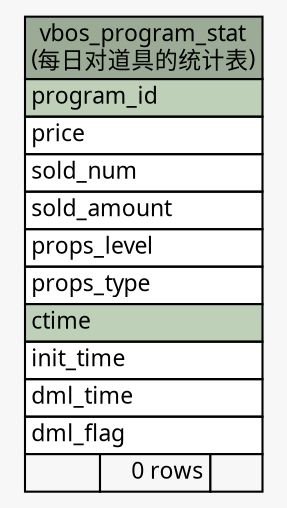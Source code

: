 // dot 2.26.0 on Linux 2.6.32-504.3.3.el6.x86_64
// SchemaSpy rev Unknown
digraph "vbos_program_stat" {
  graph [
    rankdir="RL"
    bgcolor="#f7f7f7"
    nodesep="0.18"
    ranksep="0.46"
    fontname="Microsoft YaHei"
    fontsize="11"
  ];
  node [
    fontname="Microsoft YaHei"
    fontsize="11"
    shape="plaintext"
  ];
  edge [
    arrowsize="0.8"
  ];
  "vbos_program_stat" [
    label=<
    <TABLE BORDER="0" CELLBORDER="1" CELLSPACING="0" BGCOLOR="#ffffff">
      <TR><TD COLSPAN="3" BGCOLOR="#9bab96" ALIGN="CENTER">vbos_program_stat<br/>(每日对道具的统计表)</TD></TR>
      <TR><TD PORT="program_id" COLSPAN="3" BGCOLOR="#bed1b8" ALIGN="LEFT">program_id</TD></TR>
      <TR><TD PORT="price" COLSPAN="3" ALIGN="LEFT">price</TD></TR>
      <TR><TD PORT="sold_num" COLSPAN="3" ALIGN="LEFT">sold_num</TD></TR>
      <TR><TD PORT="sold_amount" COLSPAN="3" ALIGN="LEFT">sold_amount</TD></TR>
      <TR><TD PORT="props_level" COLSPAN="3" ALIGN="LEFT">props_level</TD></TR>
      <TR><TD PORT="props_type" COLSPAN="3" ALIGN="LEFT">props_type</TD></TR>
      <TR><TD PORT="ctime" COLSPAN="3" BGCOLOR="#bed1b8" ALIGN="LEFT">ctime</TD></TR>
      <TR><TD PORT="init_time" COLSPAN="3" ALIGN="LEFT">init_time</TD></TR>
      <TR><TD PORT="dml_time" COLSPAN="3" ALIGN="LEFT">dml_time</TD></TR>
      <TR><TD PORT="dml_flag" COLSPAN="3" ALIGN="LEFT">dml_flag</TD></TR>
      <TR><TD ALIGN="LEFT" BGCOLOR="#f7f7f7">  </TD><TD ALIGN="RIGHT" BGCOLOR="#f7f7f7">0 rows</TD><TD ALIGN="RIGHT" BGCOLOR="#f7f7f7">  </TD></TR>
    </TABLE>>
    URL="tables/vbos_program_stat.html"
    tooltip="vbos_program_stat"
  ];
}
